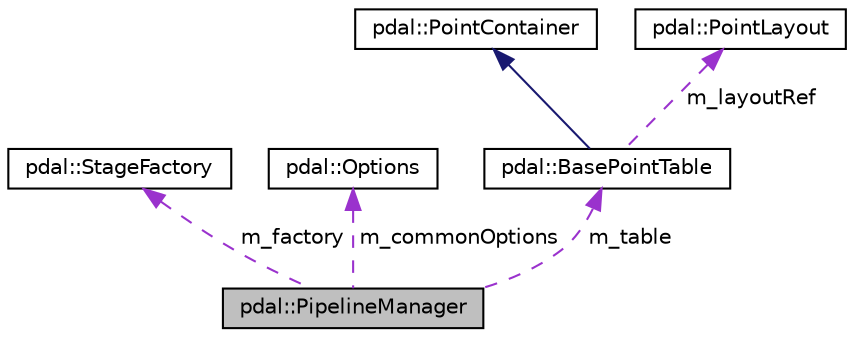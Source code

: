 digraph "pdal::PipelineManager"
{
  edge [fontname="Helvetica",fontsize="10",labelfontname="Helvetica",labelfontsize="10"];
  node [fontname="Helvetica",fontsize="10",shape=record];
  Node1 [label="pdal::PipelineManager",height=0.2,width=0.4,color="black", fillcolor="grey75", style="filled", fontcolor="black"];
  Node2 -> Node1 [dir="back",color="darkorchid3",fontsize="10",style="dashed",label=" m_factory" ,fontname="Helvetica"];
  Node2 [label="pdal::StageFactory",height=0.2,width=0.4,color="black", fillcolor="white", style="filled",URL="$classpdal_1_1StageFactory.html"];
  Node3 -> Node1 [dir="back",color="darkorchid3",fontsize="10",style="dashed",label=" m_commonOptions" ,fontname="Helvetica"];
  Node3 [label="pdal::Options",height=0.2,width=0.4,color="black", fillcolor="white", style="filled",URL="$classpdal_1_1Options.html"];
  Node4 -> Node1 [dir="back",color="darkorchid3",fontsize="10",style="dashed",label=" m_table" ,fontname="Helvetica"];
  Node4 [label="pdal::BasePointTable",height=0.2,width=0.4,color="black", fillcolor="white", style="filled",URL="$classpdal_1_1BasePointTable.html"];
  Node5 -> Node4 [dir="back",color="midnightblue",fontsize="10",style="solid",fontname="Helvetica"];
  Node5 [label="pdal::PointContainer",height=0.2,width=0.4,color="black", fillcolor="white", style="filled",URL="$classpdal_1_1PointContainer.html"];
  Node6 -> Node4 [dir="back",color="darkorchid3",fontsize="10",style="dashed",label=" m_layoutRef" ,fontname="Helvetica"];
  Node6 [label="pdal::PointLayout",height=0.2,width=0.4,color="black", fillcolor="white", style="filled",URL="$classpdal_1_1PointLayout.html"];
}
